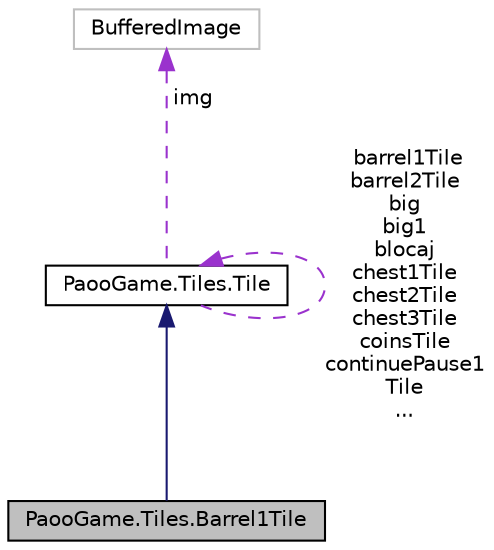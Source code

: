 digraph "PaooGame.Tiles.Barrel1Tile"
{
 // INTERACTIVE_SVG=YES
 // LATEX_PDF_SIZE
  edge [fontname="Helvetica",fontsize="10",labelfontname="Helvetica",labelfontsize="10"];
  node [fontname="Helvetica",fontsize="10",shape=record];
  Node1 [label="PaooGame.Tiles.Barrel1Tile",height=0.2,width=0.4,color="black", fillcolor="grey75", style="filled", fontcolor="black",tooltip="Abstractizeaza notiunea de butoi pentru joc. Extinde Tile."];
  Node2 -> Node1 [dir="back",color="midnightblue",fontsize="10",style="solid",fontname="Helvetica"];
  Node2 [label="PaooGame.Tiles.Tile",height=0.2,width=0.4,color="black", fillcolor="white", style="filled",URL="$class_paoo_game_1_1_tiles_1_1_tile.html",tooltip="Retine toate dalele intr-un vector si ofera posibilitatea regasirii dupa un ID."];
  Node2 -> Node2 [dir="back",color="darkorchid3",fontsize="10",style="dashed",label=" barrel1Tile\nbarrel2Tile\nbig\nbig1\nblocaj\nchest1Tile\nchest2Tile\nchest3Tile\ncoinsTile\ncontinuePause1\lTile\n..." ,fontname="Helvetica"];
  Node3 -> Node2 [dir="back",color="darkorchid3",fontsize="10",style="dashed",label=" img" ,fontname="Helvetica"];
  Node3 [label="BufferedImage",height=0.2,width=0.4,color="grey75", fillcolor="white", style="filled",tooltip=" "];
}
